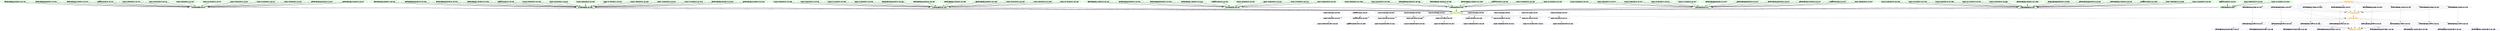 digraph "g" {
	size = "30,30"
"rsc_c001n09_monitor_5000 c001n09" [ style="dashed" color="blue" fontcolor="black" ]
"DcIPaddr_monitor_5000 c001n09" [ style="dashed" color="blue" fontcolor="black" ]
"child_DoFencing:7_monitor_5000 c001n09" [ style="dashed" color="blue" fontcolor="black" ]
"rsc_c001n02_monitor_5000 c001n02" [ style="dashed" color="blue" fontcolor="black" ]
"child_DoFencing:0_monitor_5000 c001n02" [ style="dashed" color="blue" fontcolor="black" ]
"rsc_c001n03_monitor_5000 c001n03" [ style="dashed" color="blue" fontcolor="black" ]
"child_DoFencing:1_monitor_5000 c001n03" [ style="dashed" color="blue" fontcolor="black" ]
"rsc_c001n04_monitor_5000 c001n04" [ style="dashed" color="blue" fontcolor="black" ]
"child_DoFencing:2_monitor_5000 c001n04" [ style="dashed" color="blue" fontcolor="black" ]
"rsc_c001n05_monitor_5000 c001n05" [ style="dashed" color="blue" fontcolor="black" ]
"child_DoFencing:3_monitor_5000 c001n05" [ style="dashed" color="blue" fontcolor="black" ]
"rsc_c001n06_monitor_5000 c001n06" [ style="dashed" color="blue" fontcolor="black" ]
"child_DoFencing:4_monitor_5000 c001n06" [ style="dashed" color="blue" fontcolor="black" ]
"rsc_c001n07_monitor_5000 c001n07" [ style="dashed" color="blue" fontcolor="black" ]
"child_DoFencing:5_monitor_5000 c001n07" [ style="dashed" color="blue" fontcolor="black" ]
"child_DoFencing:6_monitor_5000 c001n08" [ style="dashed" color="blue" fontcolor="black" ]
"rsc_c001n08_monitor_5000 c001n08" [ style="dashed" color="blue" fontcolor="black" ]
"probe_complete" [ style=bold color="green" fontcolor="orange" ]
"probe_complete c001n09" [ style=bold color="green" fontcolor="black" ]
"rsc_c001n02_monitor_0 c001n09" [ style=bold color="green" fontcolor="black" ]
"rsc_c001n03_monitor_0 c001n09" [ style=bold color="green" fontcolor="black" ]
"rsc_c001n04_monitor_0 c001n09" [ style=bold color="green" fontcolor="black" ]
"rsc_c001n05_monitor_0 c001n09" [ style=bold color="green" fontcolor="black" ]
"rsc_c001n06_monitor_0 c001n09" [ style=bold color="green" fontcolor="black" ]
"rsc_c001n07_monitor_0 c001n09" [ style=bold color="green" fontcolor="black" ]
"rsc_c001n08_monitor_0 c001n09" [ style=bold color="green" fontcolor="black" ]
"child_DoFencing:0_monitor_0 c001n09" [ style=bold color="green" fontcolor="black" ]
"child_DoFencing:2_monitor_0 c001n09" [ style=bold color="green" fontcolor="black" ]
"child_DoFencing:4_monitor_0 c001n09" [ style=bold color="green" fontcolor="black" ]
"child_DoFencing:6_monitor_0 c001n09" [ style=bold color="green" fontcolor="black" ]
"probe_complete c001n02" [ style=bold color="green" fontcolor="black" ]
"DcIPaddr_monitor_0 c001n02" [ style=bold color="green" fontcolor="black" ]
"rsc_c001n09_monitor_0 c001n02" [ style=bold color="green" fontcolor="black" ]
"rsc_c001n03_monitor_0 c001n02" [ style=bold color="green" fontcolor="black" ]
"rsc_c001n04_monitor_0 c001n02" [ style=bold color="green" fontcolor="black" ]
"rsc_c001n05_monitor_0 c001n02" [ style=bold color="green" fontcolor="black" ]
"child_DoFencing:1_monitor_0 c001n02" [ style=bold color="green" fontcolor="black" ]
"child_DoFencing:3_monitor_0 c001n02" [ style=bold color="green" fontcolor="black" ]
"child_DoFencing:5_monitor_0 c001n02" [ style=bold color="green" fontcolor="black" ]
"child_DoFencing:7_monitor_0 c001n02" [ style=bold color="green" fontcolor="black" ]
"probe_complete c001n03" [ style=bold color="green" fontcolor="black" ]
"DcIPaddr_monitor_0 c001n03" [ style=bold color="green" fontcolor="black" ]
"rsc_c001n09_monitor_0 c001n03" [ style=bold color="green" fontcolor="black" ]
"rsc_c001n04_monitor_0 c001n03" [ style=bold color="green" fontcolor="black" ]
"rsc_c001n05_monitor_0 c001n03" [ style=bold color="green" fontcolor="black" ]
"rsc_c001n06_monitor_0 c001n03" [ style=bold color="green" fontcolor="black" ]
"child_DoFencing:2_monitor_0 c001n03" [ style=bold color="green" fontcolor="black" ]
"child_DoFencing:4_monitor_0 c001n03" [ style=bold color="green" fontcolor="black" ]
"child_DoFencing:7_monitor_0 c001n03" [ style=bold color="green" fontcolor="black" ]
"probe_complete c001n04" [ style=bold color="green" fontcolor="black" ]
"DcIPaddr_monitor_0 c001n04" [ style=bold color="green" fontcolor="black" ]
"rsc_c001n09_monitor_0 c001n04" [ style=bold color="green" fontcolor="black" ]
"rsc_c001n02_monitor_0 c001n04" [ style=bold color="green" fontcolor="black" ]
"rsc_c001n03_monitor_0 c001n04" [ style=bold color="green" fontcolor="black" ]
"rsc_c001n05_monitor_0 c001n04" [ style=bold color="green" fontcolor="black" ]
"rsc_c001n06_monitor_0 c001n04" [ style=bold color="green" fontcolor="black" ]
"rsc_c001n07_monitor_0 c001n04" [ style=bold color="green" fontcolor="black" ]
"child_DoFencing:3_monitor_0 c001n04" [ style=bold color="green" fontcolor="black" ]
"child_DoFencing:5_monitor_0 c001n04" [ style=bold color="green" fontcolor="black" ]
"child_DoFencing:6_monitor_0 c001n04" [ style=bold color="green" fontcolor="black" ]
"child_DoFencing:7_monitor_0 c001n04" [ style=bold color="green" fontcolor="black" ]
"probe_complete c001n05" [ style=bold color="green" fontcolor="black" ]
"DcIPaddr_monitor_0 c001n05" [ style=bold color="green" fontcolor="black" ]
"rsc_c001n09_monitor_0 c001n05" [ style=bold color="green" fontcolor="black" ]
"rsc_c001n02_monitor_0 c001n05" [ style=bold color="green" fontcolor="black" ]
"rsc_c001n03_monitor_0 c001n05" [ style=bold color="green" fontcolor="black" ]
"rsc_c001n04_monitor_0 c001n05" [ style=bold color="green" fontcolor="black" ]
"rsc_c001n06_monitor_0 c001n05" [ style=bold color="green" fontcolor="black" ]
"rsc_c001n07_monitor_0 c001n05" [ style=bold color="green" fontcolor="black" ]
"rsc_c001n08_monitor_0 c001n05" [ style=bold color="green" fontcolor="black" ]
"child_DoFencing:4_monitor_0 c001n05" [ style=bold color="green" fontcolor="black" ]
"child_DoFencing:5_monitor_0 c001n05" [ style=bold color="green" fontcolor="black" ]
"child_DoFencing:6_monitor_0 c001n05" [ style=bold color="green" fontcolor="black" ]
"child_DoFencing:7_monitor_0 c001n05" [ style=bold color="green" fontcolor="black" ]
"probe_complete c001n06" [ style=bold color="green" fontcolor="black" ]
"DcIPaddr_monitor_0 c001n06" [ style=bold color="green" fontcolor="black" ]
"rsc_c001n05_monitor_0 c001n06" [ style=bold color="green" fontcolor="black" ]
"rsc_c001n07_monitor_0 c001n06" [ style=bold color="green" fontcolor="black" ]
"probe_complete c001n07" [ style=bold color="green" fontcolor="black" ]
"DcIPaddr_monitor_0 c001n07" [ style=bold color="green" fontcolor="black" ]
"rsc_c001n09_monitor_0 c001n07" [ style=bold color="green" fontcolor="black" ]
"rsc_c001n02_monitor_0 c001n07" [ style=bold color="green" fontcolor="black" ]
"rsc_c001n03_monitor_0 c001n07" [ style=bold color="green" fontcolor="black" ]
"rsc_c001n04_monitor_0 c001n07" [ style=bold color="green" fontcolor="black" ]
"rsc_c001n05_monitor_0 c001n07" [ style=bold color="green" fontcolor="black" ]
"rsc_c001n06_monitor_0 c001n07" [ style=bold color="green" fontcolor="black" ]
"rsc_c001n08_monitor_0 c001n07" [ style=bold color="green" fontcolor="black" ]
"child_DoFencing:0_monitor_0 c001n07" [ style=bold color="green" fontcolor="black" ]
"child_DoFencing:1_monitor_0 c001n07" [ style=bold color="green" fontcolor="black" ]
"child_DoFencing:2_monitor_0 c001n07" [ style=bold color="green" fontcolor="black" ]
"child_DoFencing:6_monitor_0 c001n07" [ style=bold color="green" fontcolor="black" ]
"child_DoFencing:7_monitor_0 c001n07" [ style=bold color="green" fontcolor="black" ]
"probe_complete c001n08" [ style=bold color="green" fontcolor="black" ]
"DcIPaddr_monitor_0 c001n08" [ style=bold color="green" fontcolor="black" ]
"rsc_c001n09_monitor_0 c001n08" [ style=bold color="green" fontcolor="black" ]
"rsc_c001n02_monitor_0 c001n08" [ style=bold color="green" fontcolor="black" ]
"rsc_c001n03_monitor_0 c001n08" [ style=bold color="green" fontcolor="black" ]
"rsc_c001n04_monitor_0 c001n08" [ style=bold color="green" fontcolor="black" ]
"rsc_c001n05_monitor_0 c001n08" [ style=bold color="green" fontcolor="black" ]
"rsc_c001n06_monitor_0 c001n08" [ style=bold color="green" fontcolor="black" ]
"rsc_c001n07_monitor_0 c001n08" [ style=bold color="green" fontcolor="black" ]
"child_DoFencing:0_monitor_0 c001n08" [ style=bold color="green" fontcolor="black" ]
"child_DoFencing:1_monitor_0 c001n08" [ style=bold color="green" fontcolor="black" ]
"child_DoFencing:2_monitor_0 c001n08" [ style=bold color="green" fontcolor="black" ]
"child_DoFencing:3_monitor_0 c001n08" [ style=bold color="green" fontcolor="black" ]
"child_DoFencing:5_monitor_0 c001n08" [ style=bold color="green" fontcolor="black" ]
"child_DoFencing:7_monitor_0 c001n08" [ style=bold color="green" fontcolor="black" ]
"DcIPaddr_stop_0 c001n09" [ style="dashed" color="blue" fontcolor="black" ]
"DcIPaddr_start_0 c001n09" [ style="dashed" color="blue" fontcolor="black" ]
"rsc_c001n09_stop_0 c001n09" [ style="dashed" color="blue" fontcolor="black" ]
"rsc_c001n09_start_0 c001n09" [ style="dashed" color="blue" fontcolor="black" ]
"rsc_c001n02_stop_0 c001n02" [ style="dashed" color="blue" fontcolor="black" ]
"rsc_c001n02_start_0 c001n02" [ style="dashed" color="blue" fontcolor="black" ]
"rsc_c001n03_stop_0 c001n03" [ style="dashed" color="blue" fontcolor="black" ]
"rsc_c001n03_start_0 c001n03" [ style="dashed" color="blue" fontcolor="black" ]
"rsc_c001n04_stop_0 c001n04" [ style="dashed" color="blue" fontcolor="black" ]
"rsc_c001n04_start_0 c001n04" [ style="dashed" color="blue" fontcolor="black" ]
"rsc_c001n05_stop_0 c001n05" [ style="dashed" color="blue" fontcolor="black" ]
"rsc_c001n05_start_0 c001n05" [ style="dashed" color="blue" fontcolor="black" ]
"rsc_c001n06_stop_0 c001n06" [ style="dashed" color="blue" fontcolor="black" ]
"rsc_c001n06_start_0 c001n06" [ style="dashed" color="blue" fontcolor="black" ]
"rsc_c001n07_stop_0 c001n07" [ style="dashed" color="blue" fontcolor="black" ]
"rsc_c001n07_start_0 c001n07" [ style="dashed" color="blue" fontcolor="black" ]
"rsc_c001n08_stop_0 c001n08" [ style="dashed" color="blue" fontcolor="black" ]
"rsc_c001n08_start_0 c001n08" [ style="dashed" color="blue" fontcolor="black" ]
"child_DoFencing:0_stop_0 c001n02" [ style="dashed" color="blue" fontcolor="black" ]
"child_DoFencing:0_start_0 c001n02" [ style="dashed" color="blue" fontcolor="black" ]
"child_DoFencing:1_stop_0 c001n03" [ style="dashed" color="blue" fontcolor="black" ]
"child_DoFencing:1_start_0 c001n03" [ style="dashed" color="blue" fontcolor="black" ]
"child_DoFencing:2_stop_0 c001n04" [ style="dashed" color="blue" fontcolor="black" ]
"child_DoFencing:2_start_0 c001n04" [ style="dashed" color="blue" fontcolor="black" ]
"child_DoFencing:3_stop_0 c001n05" [ style="dashed" color="blue" fontcolor="black" ]
"child_DoFencing:3_start_0 c001n05" [ style="dashed" color="blue" fontcolor="black" ]
"child_DoFencing:4_stop_0 c001n06" [ style="dashed" color="blue" fontcolor="black" ]
"child_DoFencing:4_start_0 c001n06" [ style="dashed" color="blue" fontcolor="black" ]
"child_DoFencing:5_stop_0 c001n07" [ style="dashed" color="blue" fontcolor="black" ]
"child_DoFencing:5_start_0 c001n07" [ style="dashed" color="blue" fontcolor="black" ]
"child_DoFencing:6_stop_0 c001n08" [ style="dashed" color="blue" fontcolor="black" ]
"child_DoFencing:6_start_0 c001n08" [ style="dashed" color="blue" fontcolor="black" ]
"child_DoFencing:7_stop_0 c001n09" [ style="dashed" color="blue" fontcolor="black" ]
"child_DoFencing:7_start_0 c001n09" [ style="dashed" color="blue" fontcolor="black" ]
"DoFencing_start_0" [ style="dashed" color="blue" fontcolor="orange" ]
"DoFencing_running_0" [ style="dashed" color="blue" fontcolor="orange" ]
"DoFencing_stop_0" [ style="dashed" color="blue" fontcolor="orange" ]
"DoFencing_stopped_0" [ style="dashed" color="blue" fontcolor="orange" ]
"rsc_c001n09_start_0 c001n09" -> "rsc_c001n09_monitor_5000 c001n09" [ style = dashed]
"DcIPaddr_start_0 c001n09" -> "DcIPaddr_monitor_5000 c001n09" [ style = dashed]
"child_DoFencing:7_start_0 c001n09" -> "child_DoFencing:7_monitor_5000 c001n09" [ style = dashed]
"rsc_c001n02_start_0 c001n02" -> "rsc_c001n02_monitor_5000 c001n02" [ style = dashed]
"child_DoFencing:0_start_0 c001n02" -> "child_DoFencing:0_monitor_5000 c001n02" [ style = dashed]
"rsc_c001n03_start_0 c001n03" -> "rsc_c001n03_monitor_5000 c001n03" [ style = dashed]
"child_DoFencing:1_start_0 c001n03" -> "child_DoFencing:1_monitor_5000 c001n03" [ style = dashed]
"rsc_c001n04_start_0 c001n04" -> "rsc_c001n04_monitor_5000 c001n04" [ style = dashed]
"child_DoFencing:2_start_0 c001n04" -> "child_DoFencing:2_monitor_5000 c001n04" [ style = dashed]
"rsc_c001n05_start_0 c001n05" -> "rsc_c001n05_monitor_5000 c001n05" [ style = dashed]
"child_DoFencing:3_start_0 c001n05" -> "child_DoFencing:3_monitor_5000 c001n05" [ style = dashed]
"rsc_c001n06_start_0 c001n06" -> "rsc_c001n06_monitor_5000 c001n06" [ style = dashed]
"child_DoFencing:4_start_0 c001n06" -> "child_DoFencing:4_monitor_5000 c001n06" [ style = dashed]
"rsc_c001n07_start_0 c001n07" -> "rsc_c001n07_monitor_5000 c001n07" [ style = dashed]
"child_DoFencing:5_start_0 c001n07" -> "child_DoFencing:5_monitor_5000 c001n07" [ style = dashed]
"child_DoFencing:6_start_0 c001n08" -> "child_DoFencing:6_monitor_5000 c001n08" [ style = dashed]
"rsc_c001n08_start_0 c001n08" -> "rsc_c001n08_monitor_5000 c001n08" [ style = dashed]
"probe_complete c001n09" -> "probe_complete" [ style = bold]
"probe_complete c001n02" -> "probe_complete" [ style = bold]
"probe_complete c001n03" -> "probe_complete" [ style = bold]
"probe_complete c001n04" -> "probe_complete" [ style = bold]
"probe_complete c001n05" -> "probe_complete" [ style = bold]
"probe_complete c001n06" -> "probe_complete" [ style = bold]
"probe_complete c001n07" -> "probe_complete" [ style = bold]
"probe_complete c001n08" -> "probe_complete" [ style = bold]
"rsc_c001n02_monitor_0 c001n09" -> "probe_complete c001n09" [ style = bold]
"rsc_c001n03_monitor_0 c001n09" -> "probe_complete c001n09" [ style = bold]
"rsc_c001n04_monitor_0 c001n09" -> "probe_complete c001n09" [ style = bold]
"rsc_c001n05_monitor_0 c001n09" -> "probe_complete c001n09" [ style = bold]
"rsc_c001n06_monitor_0 c001n09" -> "probe_complete c001n09" [ style = bold]
"rsc_c001n07_monitor_0 c001n09" -> "probe_complete c001n09" [ style = bold]
"rsc_c001n08_monitor_0 c001n09" -> "probe_complete c001n09" [ style = bold]
"child_DoFencing:0_monitor_0 c001n09" -> "probe_complete c001n09" [ style = bold]
"child_DoFencing:2_monitor_0 c001n09" -> "probe_complete c001n09" [ style = bold]
"child_DoFencing:4_monitor_0 c001n09" -> "probe_complete c001n09" [ style = bold]
"child_DoFencing:6_monitor_0 c001n09" -> "probe_complete c001n09" [ style = bold]
"DcIPaddr_monitor_0 c001n02" -> "probe_complete c001n02" [ style = bold]
"rsc_c001n09_monitor_0 c001n02" -> "probe_complete c001n02" [ style = bold]
"rsc_c001n03_monitor_0 c001n02" -> "probe_complete c001n02" [ style = bold]
"rsc_c001n04_monitor_0 c001n02" -> "probe_complete c001n02" [ style = bold]
"rsc_c001n05_monitor_0 c001n02" -> "probe_complete c001n02" [ style = bold]
"child_DoFencing:1_monitor_0 c001n02" -> "probe_complete c001n02" [ style = bold]
"child_DoFencing:3_monitor_0 c001n02" -> "probe_complete c001n02" [ style = bold]
"child_DoFencing:5_monitor_0 c001n02" -> "probe_complete c001n02" [ style = bold]
"child_DoFencing:7_monitor_0 c001n02" -> "probe_complete c001n02" [ style = bold]
"DcIPaddr_monitor_0 c001n03" -> "probe_complete c001n03" [ style = bold]
"rsc_c001n09_monitor_0 c001n03" -> "probe_complete c001n03" [ style = bold]
"rsc_c001n04_monitor_0 c001n03" -> "probe_complete c001n03" [ style = bold]
"rsc_c001n05_monitor_0 c001n03" -> "probe_complete c001n03" [ style = bold]
"rsc_c001n06_monitor_0 c001n03" -> "probe_complete c001n03" [ style = bold]
"child_DoFencing:2_monitor_0 c001n03" -> "probe_complete c001n03" [ style = bold]
"child_DoFencing:4_monitor_0 c001n03" -> "probe_complete c001n03" [ style = bold]
"child_DoFencing:7_monitor_0 c001n03" -> "probe_complete c001n03" [ style = bold]
"DcIPaddr_monitor_0 c001n04" -> "probe_complete c001n04" [ style = bold]
"rsc_c001n09_monitor_0 c001n04" -> "probe_complete c001n04" [ style = bold]
"rsc_c001n02_monitor_0 c001n04" -> "probe_complete c001n04" [ style = bold]
"rsc_c001n03_monitor_0 c001n04" -> "probe_complete c001n04" [ style = bold]
"rsc_c001n05_monitor_0 c001n04" -> "probe_complete c001n04" [ style = bold]
"rsc_c001n06_monitor_0 c001n04" -> "probe_complete c001n04" [ style = bold]
"rsc_c001n07_monitor_0 c001n04" -> "probe_complete c001n04" [ style = bold]
"child_DoFencing:3_monitor_0 c001n04" -> "probe_complete c001n04" [ style = bold]
"child_DoFencing:5_monitor_0 c001n04" -> "probe_complete c001n04" [ style = bold]
"child_DoFencing:6_monitor_0 c001n04" -> "probe_complete c001n04" [ style = bold]
"child_DoFencing:7_monitor_0 c001n04" -> "probe_complete c001n04" [ style = bold]
"DcIPaddr_monitor_0 c001n05" -> "probe_complete c001n05" [ style = bold]
"rsc_c001n09_monitor_0 c001n05" -> "probe_complete c001n05" [ style = bold]
"rsc_c001n02_monitor_0 c001n05" -> "probe_complete c001n05" [ style = bold]
"rsc_c001n03_monitor_0 c001n05" -> "probe_complete c001n05" [ style = bold]
"rsc_c001n04_monitor_0 c001n05" -> "probe_complete c001n05" [ style = bold]
"rsc_c001n06_monitor_0 c001n05" -> "probe_complete c001n05" [ style = bold]
"rsc_c001n07_monitor_0 c001n05" -> "probe_complete c001n05" [ style = bold]
"rsc_c001n08_monitor_0 c001n05" -> "probe_complete c001n05" [ style = bold]
"child_DoFencing:4_monitor_0 c001n05" -> "probe_complete c001n05" [ style = bold]
"child_DoFencing:5_monitor_0 c001n05" -> "probe_complete c001n05" [ style = bold]
"child_DoFencing:6_monitor_0 c001n05" -> "probe_complete c001n05" [ style = bold]
"child_DoFencing:7_monitor_0 c001n05" -> "probe_complete c001n05" [ style = bold]
"DcIPaddr_monitor_0 c001n06" -> "probe_complete c001n06" [ style = bold]
"rsc_c001n05_monitor_0 c001n06" -> "probe_complete c001n06" [ style = bold]
"rsc_c001n07_monitor_0 c001n06" -> "probe_complete c001n06" [ style = bold]
"DcIPaddr_monitor_0 c001n07" -> "probe_complete c001n07" [ style = bold]
"rsc_c001n09_monitor_0 c001n07" -> "probe_complete c001n07" [ style = bold]
"rsc_c001n02_monitor_0 c001n07" -> "probe_complete c001n07" [ style = bold]
"rsc_c001n03_monitor_0 c001n07" -> "probe_complete c001n07" [ style = bold]
"rsc_c001n04_monitor_0 c001n07" -> "probe_complete c001n07" [ style = bold]
"rsc_c001n05_monitor_0 c001n07" -> "probe_complete c001n07" [ style = bold]
"rsc_c001n06_monitor_0 c001n07" -> "probe_complete c001n07" [ style = bold]
"rsc_c001n08_monitor_0 c001n07" -> "probe_complete c001n07" [ style = bold]
"child_DoFencing:0_monitor_0 c001n07" -> "probe_complete c001n07" [ style = bold]
"child_DoFencing:1_monitor_0 c001n07" -> "probe_complete c001n07" [ style = bold]
"child_DoFencing:2_monitor_0 c001n07" -> "probe_complete c001n07" [ style = bold]
"child_DoFencing:6_monitor_0 c001n07" -> "probe_complete c001n07" [ style = bold]
"child_DoFencing:7_monitor_0 c001n07" -> "probe_complete c001n07" [ style = bold]
"DcIPaddr_monitor_0 c001n08" -> "probe_complete c001n08" [ style = bold]
"rsc_c001n09_monitor_0 c001n08" -> "probe_complete c001n08" [ style = bold]
"rsc_c001n02_monitor_0 c001n08" -> "probe_complete c001n08" [ style = bold]
"rsc_c001n03_monitor_0 c001n08" -> "probe_complete c001n08" [ style = bold]
"rsc_c001n04_monitor_0 c001n08" -> "probe_complete c001n08" [ style = bold]
"rsc_c001n05_monitor_0 c001n08" -> "probe_complete c001n08" [ style = bold]
"rsc_c001n06_monitor_0 c001n08" -> "probe_complete c001n08" [ style = bold]
"rsc_c001n07_monitor_0 c001n08" -> "probe_complete c001n08" [ style = bold]
"child_DoFencing:0_monitor_0 c001n08" -> "probe_complete c001n08" [ style = bold]
"child_DoFencing:1_monitor_0 c001n08" -> "probe_complete c001n08" [ style = bold]
"child_DoFencing:2_monitor_0 c001n08" -> "probe_complete c001n08" [ style = bold]
"child_DoFencing:3_monitor_0 c001n08" -> "probe_complete c001n08" [ style = bold]
"child_DoFencing:5_monitor_0 c001n08" -> "probe_complete c001n08" [ style = bold]
"child_DoFencing:7_monitor_0 c001n08" -> "probe_complete c001n08" [ style = bold]
"probe_complete" -> "DcIPaddr_start_0 c001n09" [ style = dashed]
"DcIPaddr_stop_0 c001n09" -> "DcIPaddr_start_0 c001n09" [ style = dashed]
"probe_complete" -> "rsc_c001n09_start_0 c001n09" [ style = dashed]
"rsc_c001n09_stop_0 c001n09" -> "rsc_c001n09_start_0 c001n09" [ style = dashed]
"probe_complete" -> "rsc_c001n02_start_0 c001n02" [ style = dashed]
"rsc_c001n02_stop_0 c001n02" -> "rsc_c001n02_start_0 c001n02" [ style = dashed]
"probe_complete" -> "rsc_c001n03_start_0 c001n03" [ style = dashed]
"rsc_c001n03_stop_0 c001n03" -> "rsc_c001n03_start_0 c001n03" [ style = dashed]
"probe_complete" -> "rsc_c001n04_start_0 c001n04" [ style = dashed]
"rsc_c001n04_stop_0 c001n04" -> "rsc_c001n04_start_0 c001n04" [ style = dashed]
"probe_complete" -> "rsc_c001n05_start_0 c001n05" [ style = dashed]
"rsc_c001n05_stop_0 c001n05" -> "rsc_c001n05_start_0 c001n05" [ style = dashed]
"probe_complete" -> "rsc_c001n06_start_0 c001n06" [ style = dashed]
"rsc_c001n06_stop_0 c001n06" -> "rsc_c001n06_start_0 c001n06" [ style = dashed]
"probe_complete" -> "rsc_c001n07_start_0 c001n07" [ style = dashed]
"rsc_c001n07_stop_0 c001n07" -> "rsc_c001n07_start_0 c001n07" [ style = dashed]
"probe_complete" -> "rsc_c001n08_start_0 c001n08" [ style = dashed]
"rsc_c001n08_stop_0 c001n08" -> "rsc_c001n08_start_0 c001n08" [ style = dashed]
"DoFencing_stop_0" -> "child_DoFencing:0_stop_0 c001n02" [ style = dashed]
"child_DoFencing:0_stop_0 c001n02" -> "child_DoFencing:0_start_0 c001n02" [ style = dashed]
"DoFencing_start_0" -> "child_DoFencing:0_start_0 c001n02" [ style = dashed]
"DoFencing_stop_0" -> "child_DoFencing:1_stop_0 c001n03" [ style = dashed]
"child_DoFencing:1_stop_0 c001n03" -> "child_DoFencing:1_start_0 c001n03" [ style = dashed]
"DoFencing_start_0" -> "child_DoFencing:1_start_0 c001n03" [ style = dashed]
"DoFencing_stop_0" -> "child_DoFencing:2_stop_0 c001n04" [ style = dashed]
"child_DoFencing:2_stop_0 c001n04" -> "child_DoFencing:2_start_0 c001n04" [ style = dashed]
"DoFencing_start_0" -> "child_DoFencing:2_start_0 c001n04" [ style = dashed]
"DoFencing_stop_0" -> "child_DoFencing:3_stop_0 c001n05" [ style = dashed]
"child_DoFencing:3_stop_0 c001n05" -> "child_DoFencing:3_start_0 c001n05" [ style = dashed]
"DoFencing_start_0" -> "child_DoFencing:3_start_0 c001n05" [ style = dashed]
"DoFencing_stop_0" -> "child_DoFencing:4_stop_0 c001n06" [ style = dashed]
"child_DoFencing:4_stop_0 c001n06" -> "child_DoFencing:4_start_0 c001n06" [ style = dashed]
"DoFencing_start_0" -> "child_DoFencing:4_start_0 c001n06" [ style = dashed]
"DoFencing_stop_0" -> "child_DoFencing:5_stop_0 c001n07" [ style = dashed]
"child_DoFencing:5_stop_0 c001n07" -> "child_DoFencing:5_start_0 c001n07" [ style = dashed]
"DoFencing_start_0" -> "child_DoFencing:5_start_0 c001n07" [ style = dashed]
"DoFencing_stop_0" -> "child_DoFencing:6_stop_0 c001n08" [ style = dashed]
"child_DoFencing:6_stop_0 c001n08" -> "child_DoFencing:6_start_0 c001n08" [ style = dashed]
"DoFencing_start_0" -> "child_DoFencing:6_start_0 c001n08" [ style = dashed]
"DoFencing_stop_0" -> "child_DoFencing:7_stop_0 c001n09" [ style = dashed]
"child_DoFencing:7_stop_0 c001n09" -> "child_DoFencing:7_start_0 c001n09" [ style = dashed]
"DoFencing_start_0" -> "child_DoFencing:7_start_0 c001n09" [ style = dashed]
"probe_complete" -> "DoFencing_start_0" [ style = dashed]
"DoFencing_stop_0" -> "DoFencing_start_0" [ style = dashed]
"DoFencing_stopped_0" -> "DoFencing_start_0" [ style = dashed]
"DoFencing_start_0" -> "DoFencing_running_0" [ style = dashed]
"child_DoFencing:0_start_0 c001n02" -> "DoFencing_running_0" [ style = dashed]
"child_DoFencing:1_start_0 c001n03" -> "DoFencing_running_0" [ style = dashed]
"child_DoFencing:2_start_0 c001n04" -> "DoFencing_running_0" [ style = dashed]
"child_DoFencing:3_start_0 c001n05" -> "DoFencing_running_0" [ style = dashed]
"child_DoFencing:4_start_0 c001n06" -> "DoFencing_running_0" [ style = dashed]
"child_DoFencing:5_start_0 c001n07" -> "DoFencing_running_0" [ style = dashed]
"child_DoFencing:6_start_0 c001n08" -> "DoFencing_running_0" [ style = dashed]
"child_DoFencing:7_start_0 c001n09" -> "DoFencing_running_0" [ style = dashed]
"DoFencing_stop_0" -> "DoFencing_stopped_0" [ style = dashed]
"child_DoFencing:0_stop_0 c001n02" -> "DoFencing_stopped_0" [ style = dashed]
"child_DoFencing:1_stop_0 c001n03" -> "DoFencing_stopped_0" [ style = dashed]
"child_DoFencing:2_stop_0 c001n04" -> "DoFencing_stopped_0" [ style = dashed]
"child_DoFencing:3_stop_0 c001n05" -> "DoFencing_stopped_0" [ style = dashed]
"child_DoFencing:4_stop_0 c001n06" -> "DoFencing_stopped_0" [ style = dashed]
"child_DoFencing:5_stop_0 c001n07" -> "DoFencing_stopped_0" [ style = dashed]
"child_DoFencing:6_stop_0 c001n08" -> "DoFencing_stopped_0" [ style = dashed]
"child_DoFencing:7_stop_0 c001n09" -> "DoFencing_stopped_0" [ style = dashed]
}
